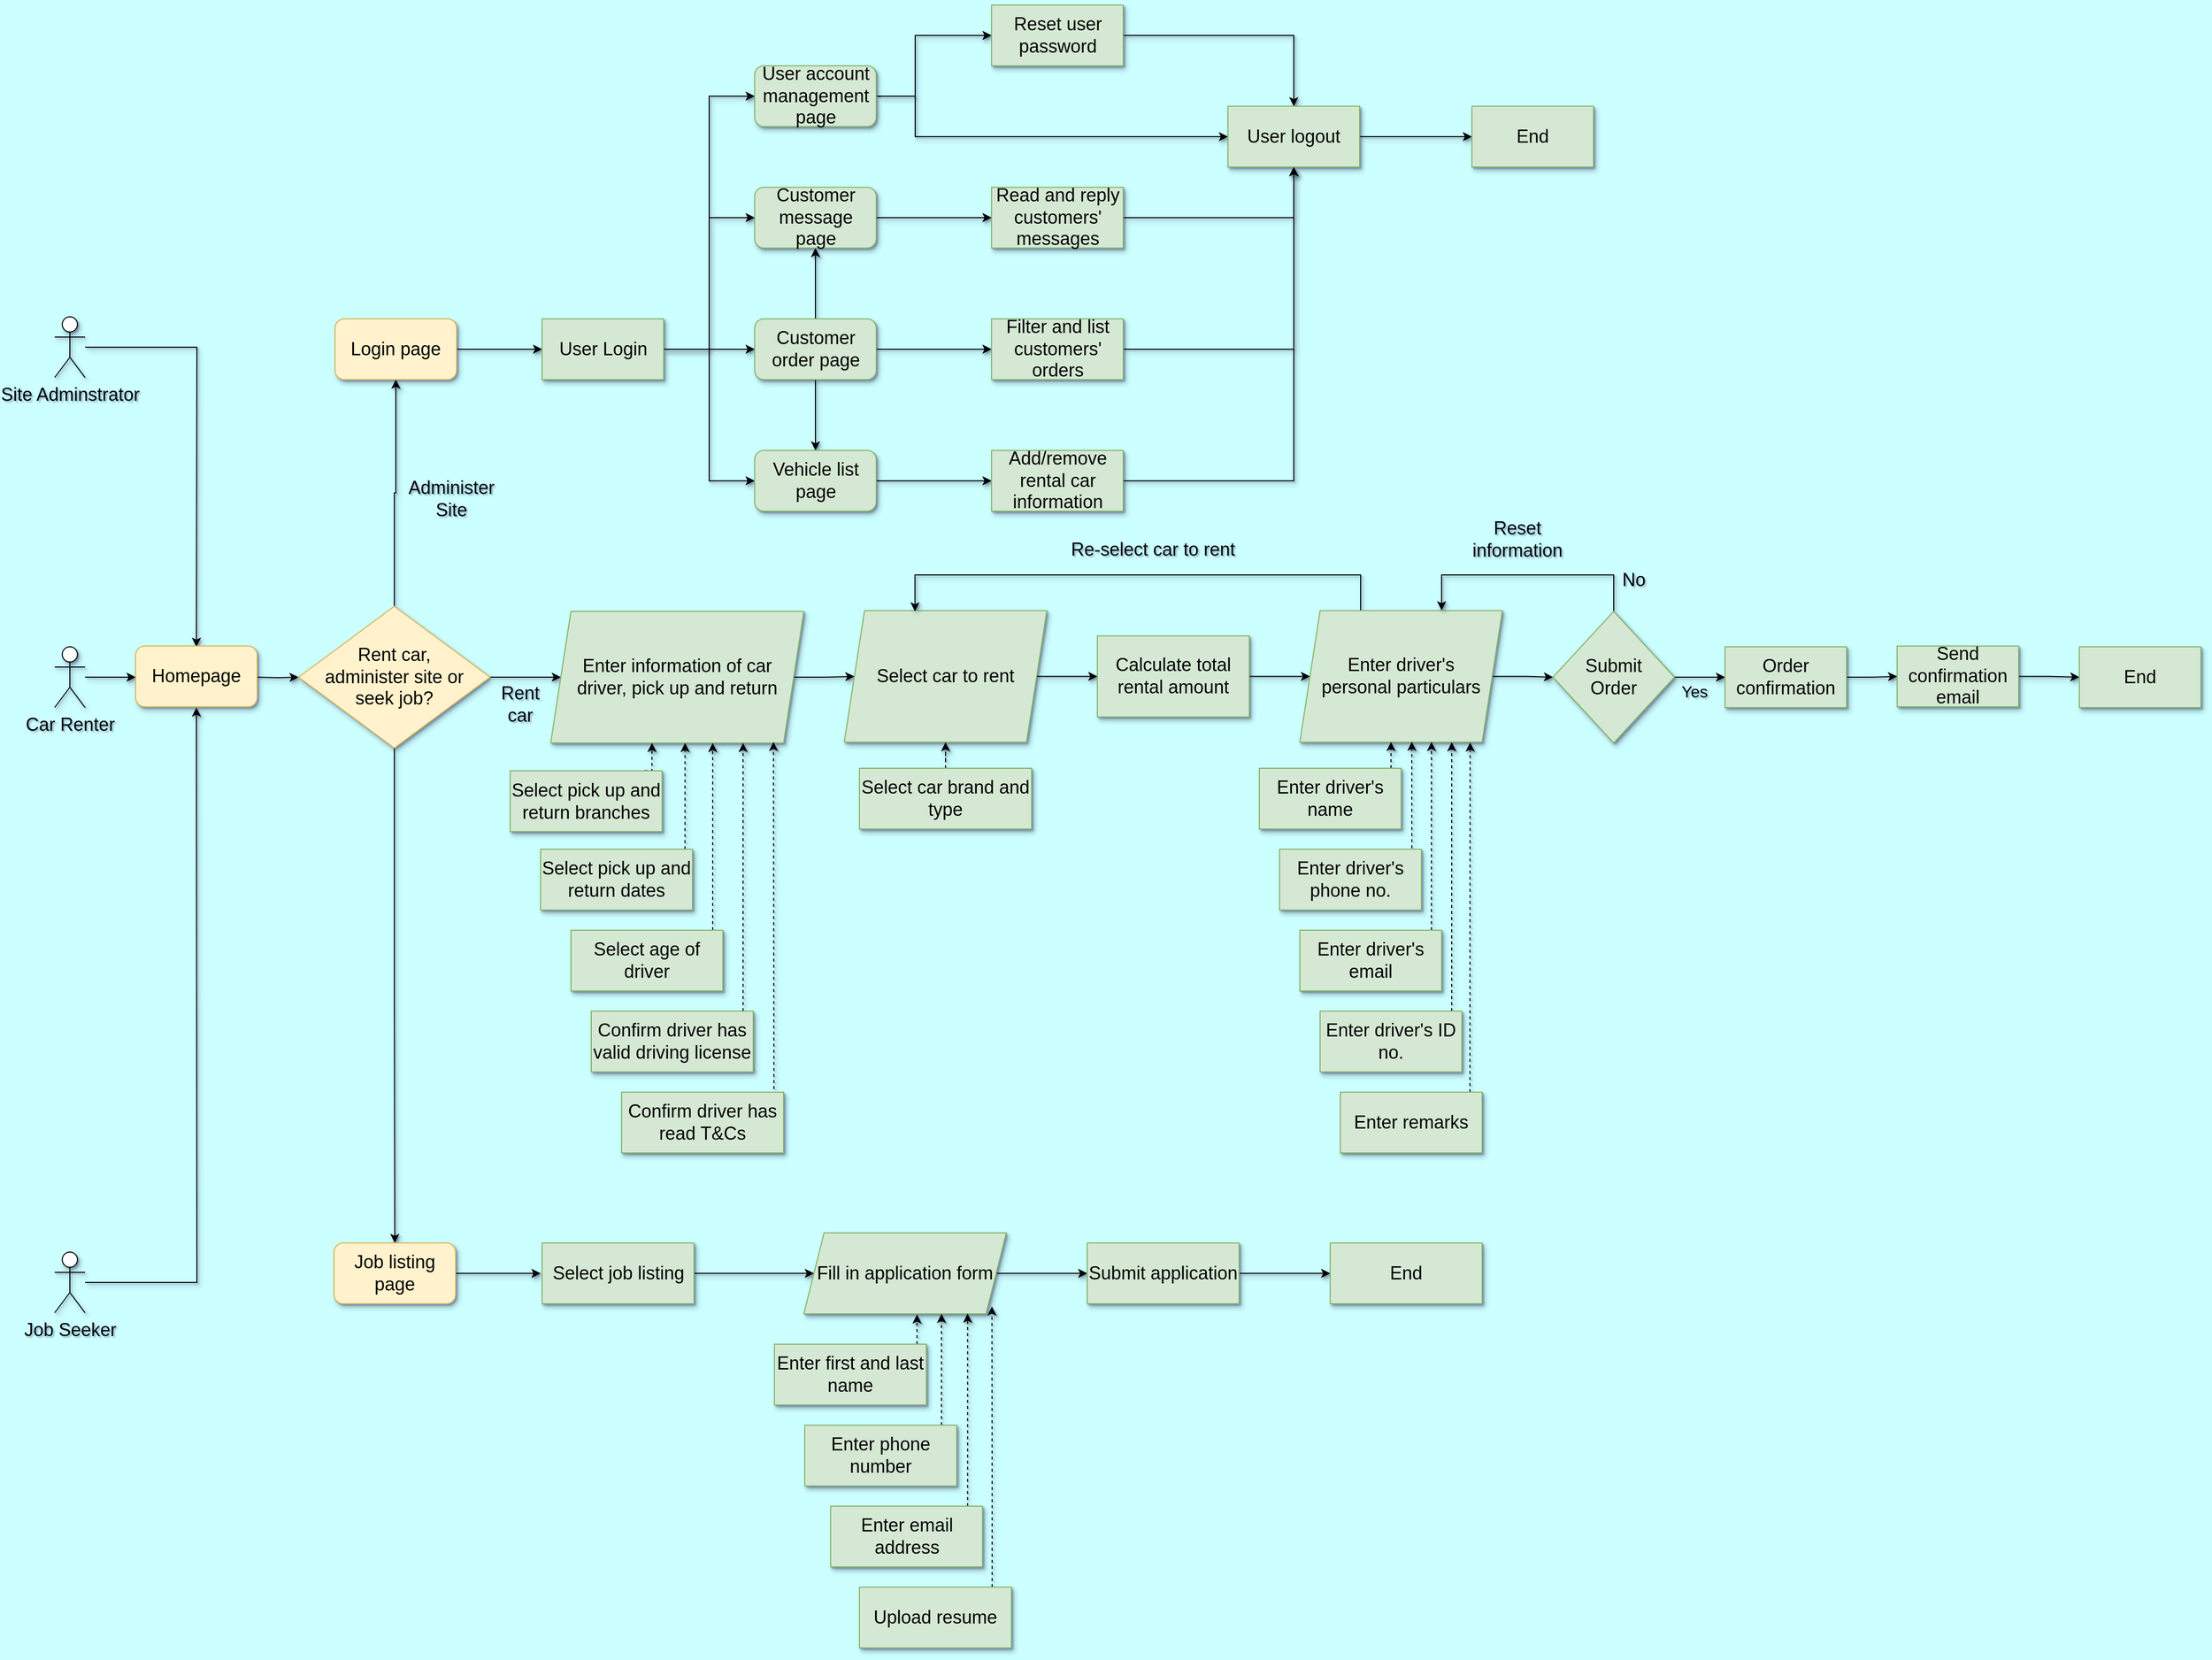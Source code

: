 <mxfile version="20.2.3" type="device"><diagram id="WsaAqYL5QrZh1MTs-457" name="Page-1"><mxGraphModel dx="8450" dy="2794" grid="1" gridSize="10" guides="1" tooltips="1" connect="1" arrows="1" fold="1" page="1" pageScale="1" pageWidth="2500" pageHeight="827" background="#CCFFFF" math="0" shadow="1"><root><mxCell id="0"/><mxCell id="1" parent="0"/><mxCell id="ePE7i9SFc8uEp5SALIoM-14" style="edgeStyle=orthogonalEdgeStyle;rounded=0;orthogonalLoop=1;jettySize=auto;html=1;entryX=0;entryY=0.5;entryDx=0;entryDy=0;fontSize=18;shadow=1;" parent="1" source="ePE7i9SFc8uEp5SALIoM-6" edge="1"><mxGeometry relative="1" as="geometry"><mxPoint x="-3850" y="-119" as="targetPoint"/></mxGeometry></mxCell><mxCell id="ePE7i9SFc8uEp5SALIoM-6" value="&lt;font style=&quot;font-size: 18px;&quot;&gt;Car Renter&lt;/font&gt;" style="shape=umlActor;verticalLabelPosition=bottom;verticalAlign=top;html=1;outlineConnect=0;rounded=0;shadow=1;" parent="1" vertex="1"><mxGeometry x="-3930" y="-149" width="30" height="60" as="geometry"/></mxCell><mxCell id="ePE7i9SFc8uEp5SALIoM-15" style="edgeStyle=orthogonalEdgeStyle;rounded=0;orthogonalLoop=1;jettySize=auto;html=1;entryX=0.5;entryY=1;entryDx=0;entryDy=0;fontSize=18;shadow=1;" parent="1" source="ePE7i9SFc8uEp5SALIoM-7" edge="1"><mxGeometry relative="1" as="geometry"><mxPoint x="-3790" y="-89" as="targetPoint"/></mxGeometry></mxCell><mxCell id="ePE7i9SFc8uEp5SALIoM-7" value="&lt;font style=&quot;font-size: 18px;&quot;&gt;Job Seeker&lt;/font&gt;" style="shape=umlActor;verticalLabelPosition=bottom;verticalAlign=top;html=1;outlineConnect=0;rounded=0;shadow=1;" parent="1" vertex="1"><mxGeometry x="-3930" y="449" width="30" height="60" as="geometry"/></mxCell><mxCell id="ePE7i9SFc8uEp5SALIoM-13" style="edgeStyle=orthogonalEdgeStyle;rounded=0;orthogonalLoop=1;jettySize=auto;html=1;entryX=0.5;entryY=0;entryDx=0;entryDy=0;fontSize=18;shadow=1;" parent="1" source="ePE7i9SFc8uEp5SALIoM-10" edge="1"><mxGeometry relative="1" as="geometry"><mxPoint x="-3790" y="-149" as="targetPoint"/></mxGeometry></mxCell><mxCell id="ePE7i9SFc8uEp5SALIoM-10" value="&lt;font style=&quot;font-size: 18px;&quot;&gt;Site Adminstrator&lt;/font&gt;" style="shape=umlActor;verticalLabelPosition=bottom;verticalAlign=top;html=1;outlineConnect=0;rounded=0;shadow=1;" parent="1" vertex="1"><mxGeometry x="-3930" y="-475" width="30" height="60" as="geometry"/></mxCell><mxCell id="ePE7i9SFc8uEp5SALIoM-17" style="edgeStyle=orthogonalEdgeStyle;rounded=0;orthogonalLoop=1;jettySize=auto;html=1;entryX=0;entryY=0.5;entryDx=0;entryDy=0;fontSize=18;shadow=1;" parent="1" target="ePE7i9SFc8uEp5SALIoM-16" edge="1"><mxGeometry relative="1" as="geometry"><mxPoint x="-3730" y="-119" as="sourcePoint"/></mxGeometry></mxCell><mxCell id="ePE7i9SFc8uEp5SALIoM-19" value="" style="edgeStyle=orthogonalEdgeStyle;rounded=0;orthogonalLoop=1;jettySize=auto;html=1;fontSize=18;shadow=1;" parent="1" source="ePE7i9SFc8uEp5SALIoM-16" target="ePE7i9SFc8uEp5SALIoM-18" edge="1"><mxGeometry relative="1" as="geometry"/></mxCell><mxCell id="J8bGm-42cG6A9V-dw6by-5" style="edgeStyle=orthogonalEdgeStyle;rounded=0;orthogonalLoop=1;jettySize=auto;html=1;entryX=0.5;entryY=1;entryDx=0;entryDy=0;fontSize=18;shadow=1;" edge="1" parent="1" source="ePE7i9SFc8uEp5SALIoM-16" target="J8bGm-42cG6A9V-dw6by-4"><mxGeometry relative="1" as="geometry"/></mxCell><mxCell id="J8bGm-42cG6A9V-dw6by-53" style="edgeStyle=orthogonalEdgeStyle;rounded=0;orthogonalLoop=1;jettySize=auto;html=1;entryX=0.5;entryY=0;entryDx=0;entryDy=0;shadow=1;fontSize=18;" edge="1" parent="1" source="ePE7i9SFc8uEp5SALIoM-16" target="J8bGm-42cG6A9V-dw6by-52"><mxGeometry relative="1" as="geometry"/></mxCell><mxCell id="ePE7i9SFc8uEp5SALIoM-16" value="&lt;div&gt;Rent car,&lt;/div&gt;&lt;div&gt;administer site or&lt;/div&gt;&lt;div&gt;seek job?&lt;br&gt;&lt;/div&gt;" style="rhombus;whiteSpace=wrap;html=1;fontSize=18;fillColor=#fff2cc;strokeColor=#d6b656;rounded=0;shadow=1;" parent="1" vertex="1"><mxGeometry x="-3689" y="-189" width="189" height="140" as="geometry"/></mxCell><mxCell id="ePE7i9SFc8uEp5SALIoM-36" style="edgeStyle=orthogonalEdgeStyle;rounded=0;orthogonalLoop=1;jettySize=auto;html=1;fontSize=18;shadow=1;" parent="1" source="ePE7i9SFc8uEp5SALIoM-18" target="ePE7i9SFc8uEp5SALIoM-35" edge="1"><mxGeometry relative="1" as="geometry"/></mxCell><mxCell id="ePE7i9SFc8uEp5SALIoM-18" value="&lt;div&gt;Enter information of car&lt;/div&gt;&lt;div&gt;driver, pick up and return&lt;br&gt;&lt;/div&gt;" style="shape=parallelogram;perimeter=parallelogramPerimeter;whiteSpace=wrap;html=1;fixedSize=1;fontSize=18;fillColor=#d5e8d4;strokeColor=#82b366;rounded=0;shadow=1;" parent="1" vertex="1"><mxGeometry x="-3440" y="-184" width="250" height="130" as="geometry"/></mxCell><mxCell id="ePE7i9SFc8uEp5SALIoM-20" value="Rent car" style="text;html=1;strokeColor=none;fillColor=none;align=center;verticalAlign=middle;whiteSpace=wrap;rounded=0;fontSize=18;shadow=1;" parent="1" vertex="1"><mxGeometry x="-3500" y="-107" width="60" height="30" as="geometry"/></mxCell><mxCell id="ePE7i9SFc8uEp5SALIoM-30" style="edgeStyle=orthogonalEdgeStyle;rounded=0;orthogonalLoop=1;jettySize=auto;html=1;dashed=1;fontSize=18;exitX=0.884;exitY=0.012;exitDx=0;exitDy=0;exitPerimeter=0;shadow=1;" parent="1" edge="1"><mxGeometry relative="1" as="geometry"><mxPoint x="-3340" y="-54" as="targetPoint"/><mxPoint x="-3347.4" y="-26.78" as="sourcePoint"/><Array as="points"><mxPoint x="-3340" y="-27"/><mxPoint x="-3340" y="-54"/></Array></mxGeometry></mxCell><mxCell id="ePE7i9SFc8uEp5SALIoM-21" value="Select pick up and return branches" style="rounded=0;whiteSpace=wrap;html=1;fontSize=18;fillColor=#d5e8d4;strokeColor=#82b366;shadow=1;" parent="1" vertex="1"><mxGeometry x="-3480" y="-26.5" width="150" height="60" as="geometry"/></mxCell><mxCell id="ePE7i9SFc8uEp5SALIoM-31" style="edgeStyle=orthogonalEdgeStyle;rounded=0;orthogonalLoop=1;jettySize=auto;html=1;dashed=1;fontSize=18;exitX=0.951;exitY=0.001;exitDx=0;exitDy=0;exitPerimeter=0;shadow=1;" parent="1" source="ePE7i9SFc8uEp5SALIoM-22" target="ePE7i9SFc8uEp5SALIoM-18" edge="1"><mxGeometry relative="1" as="geometry"><Array as="points"><mxPoint x="-3307" y="-29"/><mxPoint x="-3307" y="-29"/></Array></mxGeometry></mxCell><mxCell id="ePE7i9SFc8uEp5SALIoM-22" value="Select pick up and return dates" style="rounded=0;whiteSpace=wrap;html=1;fontSize=18;fillColor=#d5e8d4;strokeColor=#82b366;shadow=1;" parent="1" vertex="1"><mxGeometry x="-3450" y="51" width="150" height="60" as="geometry"/></mxCell><mxCell id="ePE7i9SFc8uEp5SALIoM-32" style="edgeStyle=orthogonalEdgeStyle;rounded=0;orthogonalLoop=1;jettySize=auto;html=1;dashed=1;fontSize=18;shadow=1;" parent="1" source="ePE7i9SFc8uEp5SALIoM-23" target="ePE7i9SFc8uEp5SALIoM-18" edge="1"><mxGeometry relative="1" as="geometry"><mxPoint x="-3270" y="-49" as="targetPoint"/><Array as="points"><mxPoint x="-3280" y="-19"/><mxPoint x="-3280" y="-19"/></Array></mxGeometry></mxCell><mxCell id="ePE7i9SFc8uEp5SALIoM-23" value="Select age of driver" style="rounded=0;whiteSpace=wrap;html=1;fontSize=18;fillColor=#d5e8d4;strokeColor=#82b366;shadow=1;" parent="1" vertex="1"><mxGeometry x="-3420" y="131" width="150" height="60" as="geometry"/></mxCell><mxCell id="ePE7i9SFc8uEp5SALIoM-33" style="edgeStyle=orthogonalEdgeStyle;rounded=0;orthogonalLoop=1;jettySize=auto;html=1;dashed=1;fontSize=18;shadow=1;" parent="1" source="ePE7i9SFc8uEp5SALIoM-24" target="ePE7i9SFc8uEp5SALIoM-18" edge="1"><mxGeometry relative="1" as="geometry"><mxPoint x="-3240" y="-59" as="targetPoint"/><Array as="points"><mxPoint x="-3250" y="-29"/><mxPoint x="-3250" y="-29"/></Array></mxGeometry></mxCell><mxCell id="ePE7i9SFc8uEp5SALIoM-24" value="Confirm driver has valid driving license" style="rounded=0;whiteSpace=wrap;html=1;fontSize=18;fillColor=#d5e8d4;strokeColor=#82b366;shadow=1;" parent="1" vertex="1"><mxGeometry x="-3400" y="211" width="160" height="60" as="geometry"/></mxCell><mxCell id="ePE7i9SFc8uEp5SALIoM-34" style="edgeStyle=orthogonalEdgeStyle;rounded=0;orthogonalLoop=1;jettySize=auto;html=1;dashed=1;fontSize=18;entryX=0.88;entryY=0.967;entryDx=0;entryDy=0;entryPerimeter=0;shadow=1;" parent="1" edge="1"><mxGeometry relative="1" as="geometry"><mxPoint x="-3220" y="-55.04" as="targetPoint"/><mxPoint x="-3290" y="295" as="sourcePoint"/><Array as="points"/></mxGeometry></mxCell><mxCell id="ePE7i9SFc8uEp5SALIoM-25" value="Confirm driver has read T&amp;amp;Cs" style="rounded=0;whiteSpace=wrap;html=1;fontSize=18;fillColor=#d5e8d4;strokeColor=#82b366;shadow=1;" parent="1" vertex="1"><mxGeometry x="-3370" y="291" width="160" height="60" as="geometry"/></mxCell><mxCell id="ePE7i9SFc8uEp5SALIoM-40" style="edgeStyle=orthogonalEdgeStyle;rounded=0;orthogonalLoop=1;jettySize=auto;html=1;entryX=0;entryY=0.5;entryDx=0;entryDy=0;fontSize=18;shadow=1;" parent="1" source="ePE7i9SFc8uEp5SALIoM-35" target="ePE7i9SFc8uEp5SALIoM-39" edge="1"><mxGeometry relative="1" as="geometry"/></mxCell><mxCell id="ePE7i9SFc8uEp5SALIoM-35" value="Select car to rent" style="shape=parallelogram;perimeter=parallelogramPerimeter;whiteSpace=wrap;html=1;fixedSize=1;fontSize=18;fillColor=#d5e8d4;strokeColor=#82b366;rounded=0;shadow=1;" parent="1" vertex="1"><mxGeometry x="-3150" y="-184.75" width="200" height="130" as="geometry"/></mxCell><mxCell id="ePE7i9SFc8uEp5SALIoM-38" value="" style="edgeStyle=orthogonalEdgeStyle;rounded=0;orthogonalLoop=1;jettySize=auto;html=1;fontSize=18;dashed=1;shadow=1;" parent="1" source="ePE7i9SFc8uEp5SALIoM-37" target="ePE7i9SFc8uEp5SALIoM-35" edge="1"><mxGeometry relative="1" as="geometry"/></mxCell><mxCell id="ePE7i9SFc8uEp5SALIoM-37" value="Select car brand and type" style="rounded=0;whiteSpace=wrap;html=1;fontSize=18;fillColor=#d5e8d4;strokeColor=#82b366;shadow=1;" parent="1" vertex="1"><mxGeometry x="-3135" y="-29" width="170" height="60" as="geometry"/></mxCell><mxCell id="ePE7i9SFc8uEp5SALIoM-43" style="edgeStyle=orthogonalEdgeStyle;rounded=0;orthogonalLoop=1;jettySize=auto;html=1;entryX=0;entryY=0.5;entryDx=0;entryDy=0;fontSize=18;shadow=1;" parent="1" source="ePE7i9SFc8uEp5SALIoM-39" target="ePE7i9SFc8uEp5SALIoM-42" edge="1"><mxGeometry relative="1" as="geometry"/></mxCell><mxCell id="ePE7i9SFc8uEp5SALIoM-39" value="Calculate total rental amount" style="rounded=0;whiteSpace=wrap;html=1;fontSize=18;fillColor=#d5e8d4;strokeColor=#82b366;shadow=1;" parent="1" vertex="1"><mxGeometry x="-2900" y="-159.75" width="150" height="80" as="geometry"/></mxCell><mxCell id="ePE7i9SFc8uEp5SALIoM-49" style="edgeStyle=orthogonalEdgeStyle;rounded=0;orthogonalLoop=1;jettySize=auto;html=1;entryX=0;entryY=0.5;entryDx=0;entryDy=0;fontSize=18;shadow=1;" parent="1" source="ePE7i9SFc8uEp5SALIoM-42" target="ePE7i9SFc8uEp5SALIoM-48" edge="1"><mxGeometry relative="1" as="geometry"/></mxCell><mxCell id="J8bGm-42cG6A9V-dw6by-1" style="edgeStyle=orthogonalEdgeStyle;rounded=0;orthogonalLoop=1;jettySize=auto;html=1;entryX=0.349;entryY=0.006;entryDx=0;entryDy=0;entryPerimeter=0;shadow=1;" edge="1" parent="1" source="ePE7i9SFc8uEp5SALIoM-42" target="ePE7i9SFc8uEp5SALIoM-35"><mxGeometry relative="1" as="geometry"><Array as="points"><mxPoint x="-2640" y="-220"/><mxPoint x="-3080" y="-220"/></Array></mxGeometry></mxCell><mxCell id="ePE7i9SFc8uEp5SALIoM-42" value="&lt;div&gt;Enter driver's&lt;/div&gt;&lt;div&gt;personal particulars&lt;br&gt;&lt;/div&gt;" style="shape=parallelogram;perimeter=parallelogramPerimeter;whiteSpace=wrap;html=1;fixedSize=1;fontSize=18;fillColor=#d5e8d4;strokeColor=#82b366;rounded=0;shadow=1;" parent="1" vertex="1"><mxGeometry x="-2700" y="-184.75" width="200" height="130" as="geometry"/></mxCell><mxCell id="ePE7i9SFc8uEp5SALIoM-47" style="edgeStyle=orthogonalEdgeStyle;rounded=0;orthogonalLoop=1;jettySize=auto;html=1;dashed=1;fontSize=18;shadow=1;" parent="1" source="ePE7i9SFc8uEp5SALIoM-44" edge="1"><mxGeometry relative="1" as="geometry"><mxPoint x="-2610" y="-55" as="targetPoint"/><Array as="points"><mxPoint x="-2610" y="-55"/></Array></mxGeometry></mxCell><mxCell id="ePE7i9SFc8uEp5SALIoM-44" value="Enter driver's name" style="rounded=0;whiteSpace=wrap;html=1;fontSize=18;fillColor=#d5e8d4;strokeColor=#82b366;shadow=1;" parent="1" vertex="1"><mxGeometry x="-2740" y="-29" width="140" height="60" as="geometry"/></mxCell><mxCell id="ePE7i9SFc8uEp5SALIoM-50" style="edgeStyle=orthogonalEdgeStyle;rounded=0;orthogonalLoop=1;jettySize=auto;html=1;fontSize=18;shadow=1;" parent="1" source="ePE7i9SFc8uEp5SALIoM-48" edge="1"><mxGeometry relative="1" as="geometry"><Array as="points"><mxPoint x="-2390" y="-220"/><mxPoint x="-2560" y="-220"/></Array><mxPoint x="-2560" y="-185" as="targetPoint"/></mxGeometry></mxCell><mxCell id="ePE7i9SFc8uEp5SALIoM-53" style="edgeStyle=orthogonalEdgeStyle;rounded=0;orthogonalLoop=1;jettySize=auto;html=1;entryX=0;entryY=0.5;entryDx=0;entryDy=0;fontSize=18;shadow=1;" parent="1" source="ePE7i9SFc8uEp5SALIoM-48" target="ePE7i9SFc8uEp5SALIoM-52" edge="1"><mxGeometry relative="1" as="geometry"/></mxCell><mxCell id="ePE7i9SFc8uEp5SALIoM-48" value="&lt;div&gt;Submit&lt;/div&gt;&lt;div&gt;Order&lt;br&gt;&lt;/div&gt;" style="rhombus;whiteSpace=wrap;html=1;fontSize=18;fillColor=#d5e8d4;strokeColor=#82b366;rounded=0;shadow=1;" parent="1" vertex="1"><mxGeometry x="-2450" y="-184" width="120" height="130" as="geometry"/></mxCell><mxCell id="ePE7i9SFc8uEp5SALIoM-51" value="Reset information" style="text;html=1;strokeColor=none;fillColor=none;align=center;verticalAlign=middle;whiteSpace=wrap;rounded=0;fontSize=18;shadow=1;" parent="1" vertex="1"><mxGeometry x="-2520" y="-270" width="70" height="30" as="geometry"/></mxCell><mxCell id="ePE7i9SFc8uEp5SALIoM-55" style="edgeStyle=orthogonalEdgeStyle;rounded=0;orthogonalLoop=1;jettySize=auto;html=1;entryX=0;entryY=0.5;entryDx=0;entryDy=0;fontSize=18;shadow=1;" parent="1" source="ePE7i9SFc8uEp5SALIoM-52" target="ePE7i9SFc8uEp5SALIoM-54" edge="1"><mxGeometry relative="1" as="geometry"/></mxCell><mxCell id="ePE7i9SFc8uEp5SALIoM-52" value="Order confirmation" style="rounded=0;whiteSpace=wrap;html=1;fontSize=18;fillColor=#d5e8d4;strokeColor=#82b366;shadow=1;" parent="1" vertex="1"><mxGeometry x="-2280" y="-149" width="120" height="60" as="geometry"/></mxCell><mxCell id="ePE7i9SFc8uEp5SALIoM-57" style="edgeStyle=orthogonalEdgeStyle;rounded=0;orthogonalLoop=1;jettySize=auto;html=1;entryX=0;entryY=0.5;entryDx=0;entryDy=0;fontSize=18;shadow=1;" parent="1" source="ePE7i9SFc8uEp5SALIoM-54" target="ePE7i9SFc8uEp5SALIoM-56" edge="1"><mxGeometry relative="1" as="geometry"/></mxCell><mxCell id="ePE7i9SFc8uEp5SALIoM-54" value="Send confirmation email" style="rounded=0;whiteSpace=wrap;html=1;fontSize=18;fillColor=#d5e8d4;strokeColor=#82b366;shadow=1;" parent="1" vertex="1"><mxGeometry x="-2110" y="-149.75" width="120" height="60" as="geometry"/></mxCell><mxCell id="ePE7i9SFc8uEp5SALIoM-56" value="End" style="rounded=0;whiteSpace=wrap;html=1;fontSize=18;fillColor=#d5e8d4;strokeColor=#82b366;shadow=1;" parent="1" vertex="1"><mxGeometry x="-1930" y="-149" width="120" height="60" as="geometry"/></mxCell><mxCell id="ePE7i9SFc8uEp5SALIoM-67" value="Yes" style="text;html=1;strokeColor=none;fillColor=none;align=center;verticalAlign=middle;whiteSpace=wrap;rounded=0;fontSize=16;shadow=1;" parent="1" vertex="1"><mxGeometry x="-2340" y="-119.75" width="60" height="30" as="geometry"/></mxCell><mxCell id="ePE7i9SFc8uEp5SALIoM-81" style="edgeStyle=orthogonalEdgeStyle;rounded=0;orthogonalLoop=1;jettySize=auto;html=1;fontSize=12;startArrow=none;startFill=0;endArrow=classic;endFill=1;dashed=1;entryX=0.553;entryY=1.012;entryDx=0;entryDy=0;entryPerimeter=0;exitX=0.933;exitY=-0.017;exitDx=0;exitDy=0;exitPerimeter=0;shadow=1;" parent="1" source="ePE7i9SFc8uEp5SALIoM-74" edge="1"><mxGeometry relative="1" as="geometry"><mxPoint x="-2580.0" y="49" as="sourcePoint"/><mxPoint x="-2589.4" y="-55.19" as="targetPoint"/><Array as="points"/></mxGeometry></mxCell><mxCell id="ePE7i9SFc8uEp5SALIoM-74" value="Enter driver's phone no." style="rounded=0;whiteSpace=wrap;html=1;fontSize=18;fillColor=#d5e8d4;strokeColor=#82b366;shadow=1;" parent="1" vertex="1"><mxGeometry x="-2720" y="51" width="140" height="60" as="geometry"/></mxCell><mxCell id="ePE7i9SFc8uEp5SALIoM-83" style="edgeStyle=orthogonalEdgeStyle;rounded=0;orthogonalLoop=1;jettySize=auto;html=1;entryX=0.65;entryY=0.998;entryDx=0;entryDy=0;entryPerimeter=0;dashed=1;fontSize=12;startArrow=none;startFill=0;endArrow=classic;endFill=1;shadow=1;" parent="1" source="ePE7i9SFc8uEp5SALIoM-75" target="ePE7i9SFc8uEp5SALIoM-42" edge="1"><mxGeometry relative="1" as="geometry"><Array as="points"><mxPoint x="-2570" y="110"/><mxPoint x="-2570" y="110"/></Array></mxGeometry></mxCell><mxCell id="ePE7i9SFc8uEp5SALIoM-75" value="Enter driver's email" style="rounded=0;whiteSpace=wrap;html=1;fontSize=18;fillColor=#d5e8d4;strokeColor=#82b366;shadow=1;" parent="1" vertex="1"><mxGeometry x="-2700" y="131" width="140" height="60" as="geometry"/></mxCell><mxCell id="ePE7i9SFc8uEp5SALIoM-84" style="edgeStyle=orthogonalEdgeStyle;rounded=0;orthogonalLoop=1;jettySize=auto;html=1;entryX=0.75;entryY=1;entryDx=0;entryDy=0;dashed=1;fontSize=12;startArrow=none;startFill=0;endArrow=classic;endFill=1;shadow=1;" parent="1" source="ePE7i9SFc8uEp5SALIoM-76" target="ePE7i9SFc8uEp5SALIoM-42" edge="1"><mxGeometry relative="1" as="geometry"><Array as="points"><mxPoint x="-2550" y="190"/><mxPoint x="-2550" y="190"/></Array></mxGeometry></mxCell><mxCell id="ePE7i9SFc8uEp5SALIoM-76" value="Enter driver's ID no." style="rounded=0;whiteSpace=wrap;html=1;fontSize=18;fillColor=#d5e8d4;strokeColor=#82b366;shadow=1;" parent="1" vertex="1"><mxGeometry x="-2680" y="211" width="140" height="60" as="geometry"/></mxCell><mxCell id="ePE7i9SFc8uEp5SALIoM-85" style="edgeStyle=orthogonalEdgeStyle;rounded=0;orthogonalLoop=1;jettySize=auto;html=1;entryX=0.841;entryY=1.002;entryDx=0;entryDy=0;entryPerimeter=0;dashed=1;fontSize=12;startArrow=none;startFill=0;endArrow=classic;endFill=1;shadow=1;" parent="1" source="ePE7i9SFc8uEp5SALIoM-77" target="ePE7i9SFc8uEp5SALIoM-42" edge="1"><mxGeometry relative="1" as="geometry"><Array as="points"><mxPoint x="-2532" y="250"/><mxPoint x="-2532" y="250"/></Array></mxGeometry></mxCell><mxCell id="ePE7i9SFc8uEp5SALIoM-77" value="Enter remarks" style="rounded=0;whiteSpace=wrap;html=1;fontSize=18;fillColor=#d5e8d4;strokeColor=#82b366;shadow=1;" parent="1" vertex="1"><mxGeometry x="-2660" y="291" width="140" height="60" as="geometry"/></mxCell><mxCell id="J8bGm-42cG6A9V-dw6by-2" value="Re-select car to rent" style="text;html=1;strokeColor=none;fillColor=none;align=center;verticalAlign=middle;whiteSpace=wrap;rounded=0;fontSize=18;shadow=1;" vertex="1" parent="1"><mxGeometry x="-2940" y="-260" width="190" height="30" as="geometry"/></mxCell><mxCell id="J8bGm-42cG6A9V-dw6by-3" value="No" style="text;html=1;strokeColor=none;fillColor=none;align=center;verticalAlign=middle;whiteSpace=wrap;rounded=0;fontSize=18;shadow=1;" vertex="1" parent="1"><mxGeometry x="-2400" y="-230" width="60" height="30" as="geometry"/></mxCell><mxCell id="J8bGm-42cG6A9V-dw6by-9" style="edgeStyle=orthogonalEdgeStyle;rounded=0;orthogonalLoop=1;jettySize=auto;html=1;entryX=0;entryY=0.5;entryDx=0;entryDy=0;shadow=1;fontSize=18;" edge="1" parent="1" source="J8bGm-42cG6A9V-dw6by-4" target="J8bGm-42cG6A9V-dw6by-8"><mxGeometry relative="1" as="geometry"/></mxCell><mxCell id="J8bGm-42cG6A9V-dw6by-4" value="Login page" style="rounded=1;whiteSpace=wrap;html=1;fontSize=18;fillColor=#fff2cc;strokeColor=#d6b656;shadow=1;" vertex="1" parent="1"><mxGeometry x="-3653" y="-473" width="120" height="60" as="geometry"/></mxCell><mxCell id="J8bGm-42cG6A9V-dw6by-6" value="&lt;div&gt;Administer&lt;/div&gt;&lt;div&gt;Site&lt;br&gt;&lt;/div&gt;" style="text;html=1;strokeColor=none;fillColor=none;align=center;verticalAlign=middle;whiteSpace=wrap;rounded=0;fontSize=18;shadow=1;" vertex="1" parent="1"><mxGeometry x="-3568.5" y="-310" width="60" height="30" as="geometry"/></mxCell><mxCell id="J8bGm-42cG6A9V-dw6by-7" value="Homepage" style="rounded=1;whiteSpace=wrap;html=1;fontSize=18;fillColor=#fff2cc;strokeColor=#d6b656;shadow=1;" vertex="1" parent="1"><mxGeometry x="-3850" y="-149.75" width="120" height="60" as="geometry"/></mxCell><mxCell id="J8bGm-42cG6A9V-dw6by-11" style="edgeStyle=orthogonalEdgeStyle;rounded=0;orthogonalLoop=1;jettySize=auto;html=1;entryX=0;entryY=0.5;entryDx=0;entryDy=0;shadow=1;fontSize=18;" edge="1" parent="1" source="J8bGm-42cG6A9V-dw6by-8" target="J8bGm-42cG6A9V-dw6by-10"><mxGeometry relative="1" as="geometry"/></mxCell><mxCell id="J8bGm-42cG6A9V-dw6by-28" style="edgeStyle=orthogonalEdgeStyle;rounded=0;orthogonalLoop=1;jettySize=auto;html=1;entryX=0;entryY=0.5;entryDx=0;entryDy=0;shadow=1;fontSize=18;" edge="1" parent="1" source="J8bGm-42cG6A9V-dw6by-8" target="J8bGm-42cG6A9V-dw6by-18"><mxGeometry relative="1" as="geometry"/></mxCell><mxCell id="J8bGm-42cG6A9V-dw6by-30" style="edgeStyle=orthogonalEdgeStyle;rounded=0;orthogonalLoop=1;jettySize=auto;html=1;entryX=0;entryY=0.5;entryDx=0;entryDy=0;shadow=1;fontSize=18;" edge="1" parent="1" source="J8bGm-42cG6A9V-dw6by-8" target="J8bGm-42cG6A9V-dw6by-29"><mxGeometry relative="1" as="geometry"/></mxCell><mxCell id="J8bGm-42cG6A9V-dw6by-36" style="edgeStyle=orthogonalEdgeStyle;rounded=0;orthogonalLoop=1;jettySize=auto;html=1;entryX=0;entryY=0.5;entryDx=0;entryDy=0;shadow=1;fontSize=18;" edge="1" parent="1" source="J8bGm-42cG6A9V-dw6by-8" target="J8bGm-42cG6A9V-dw6by-35"><mxGeometry relative="1" as="geometry"/></mxCell><mxCell id="J8bGm-42cG6A9V-dw6by-8" value="User Login" style="rounded=0;whiteSpace=wrap;html=1;shadow=1;fontSize=18;fillColor=#d5e8d4;strokeColor=#82b366;" vertex="1" parent="1"><mxGeometry x="-3448.5" y="-473" width="120" height="60" as="geometry"/></mxCell><mxCell id="J8bGm-42cG6A9V-dw6by-19" style="edgeStyle=orthogonalEdgeStyle;rounded=0;orthogonalLoop=1;jettySize=auto;html=1;shadow=1;fontSize=18;" edge="1" parent="1" source="J8bGm-42cG6A9V-dw6by-10" target="J8bGm-42cG6A9V-dw6by-18"><mxGeometry relative="1" as="geometry"/></mxCell><mxCell id="J8bGm-42cG6A9V-dw6by-26" style="edgeStyle=orthogonalEdgeStyle;rounded=0;orthogonalLoop=1;jettySize=auto;html=1;entryX=0;entryY=0.5;entryDx=0;entryDy=0;shadow=1;fontSize=18;" edge="1" parent="1" source="J8bGm-42cG6A9V-dw6by-10" target="J8bGm-42cG6A9V-dw6by-16"><mxGeometry relative="1" as="geometry"/></mxCell><mxCell id="J8bGm-42cG6A9V-dw6by-31" style="edgeStyle=orthogonalEdgeStyle;rounded=0;orthogonalLoop=1;jettySize=auto;html=1;entryX=0.5;entryY=1;entryDx=0;entryDy=0;shadow=1;fontSize=18;" edge="1" parent="1" source="J8bGm-42cG6A9V-dw6by-10" target="J8bGm-42cG6A9V-dw6by-29"><mxGeometry relative="1" as="geometry"/></mxCell><mxCell id="J8bGm-42cG6A9V-dw6by-10" value="Customer order page" style="rounded=1;whiteSpace=wrap;html=1;fontSize=18;fillColor=#d5e8d4;strokeColor=#82b366;shadow=1;" vertex="1" parent="1"><mxGeometry x="-3238.5" y="-473" width="120" height="60" as="geometry"/></mxCell><mxCell id="J8bGm-42cG6A9V-dw6by-50" style="edgeStyle=orthogonalEdgeStyle;rounded=0;orthogonalLoop=1;jettySize=auto;html=1;entryX=0.5;entryY=1;entryDx=0;entryDy=0;shadow=1;fontSize=18;" edge="1" parent="1" source="J8bGm-42cG6A9V-dw6by-16" target="J8bGm-42cG6A9V-dw6by-38"><mxGeometry relative="1" as="geometry"/></mxCell><mxCell id="J8bGm-42cG6A9V-dw6by-16" value="Filter and list customers' orders" style="rounded=0;whiteSpace=wrap;html=1;shadow=1;fontSize=18;fillColor=#d5e8d4;strokeColor=#82b366;" vertex="1" parent="1"><mxGeometry x="-3004.5" y="-473" width="130" height="60" as="geometry"/></mxCell><mxCell id="J8bGm-42cG6A9V-dw6by-25" value="" style="edgeStyle=orthogonalEdgeStyle;rounded=0;orthogonalLoop=1;jettySize=auto;html=1;shadow=1;fontSize=18;" edge="1" parent="1" source="J8bGm-42cG6A9V-dw6by-18" target="J8bGm-42cG6A9V-dw6by-20"><mxGeometry relative="1" as="geometry"/></mxCell><mxCell id="J8bGm-42cG6A9V-dw6by-18" value="Vehicle list page" style="rounded=1;whiteSpace=wrap;html=1;fontSize=18;fillColor=#d5e8d4;strokeColor=#82b366;shadow=1;" vertex="1" parent="1"><mxGeometry x="-3238.5" y="-343" width="120" height="60" as="geometry"/></mxCell><mxCell id="J8bGm-42cG6A9V-dw6by-51" style="edgeStyle=orthogonalEdgeStyle;rounded=0;orthogonalLoop=1;jettySize=auto;html=1;entryX=0.5;entryY=1;entryDx=0;entryDy=0;shadow=1;fontSize=18;" edge="1" parent="1" source="J8bGm-42cG6A9V-dw6by-20" target="J8bGm-42cG6A9V-dw6by-38"><mxGeometry relative="1" as="geometry"/></mxCell><mxCell id="J8bGm-42cG6A9V-dw6by-20" value="Add/remove rental car information" style="rounded=0;whiteSpace=wrap;html=1;shadow=1;fontSize=18;fillColor=#d5e8d4;strokeColor=#82b366;" vertex="1" parent="1"><mxGeometry x="-3004.5" y="-343" width="130" height="60" as="geometry"/></mxCell><mxCell id="J8bGm-42cG6A9V-dw6by-33" style="edgeStyle=orthogonalEdgeStyle;rounded=0;orthogonalLoop=1;jettySize=auto;html=1;entryX=0;entryY=0.5;entryDx=0;entryDy=0;shadow=1;fontSize=18;" edge="1" parent="1" source="J8bGm-42cG6A9V-dw6by-29" target="J8bGm-42cG6A9V-dw6by-32"><mxGeometry relative="1" as="geometry"/></mxCell><mxCell id="J8bGm-42cG6A9V-dw6by-29" value="Customer message page" style="rounded=1;whiteSpace=wrap;html=1;fontSize=18;fillColor=#d5e8d4;strokeColor=#82b366;shadow=1;" vertex="1" parent="1"><mxGeometry x="-3238.5" y="-603" width="120" height="60" as="geometry"/></mxCell><mxCell id="J8bGm-42cG6A9V-dw6by-49" style="edgeStyle=orthogonalEdgeStyle;rounded=0;orthogonalLoop=1;jettySize=auto;html=1;entryX=0.5;entryY=1;entryDx=0;entryDy=0;shadow=1;fontSize=18;" edge="1" parent="1" source="J8bGm-42cG6A9V-dw6by-32" target="J8bGm-42cG6A9V-dw6by-38"><mxGeometry relative="1" as="geometry"/></mxCell><mxCell id="J8bGm-42cG6A9V-dw6by-32" value="Read and reply customers' messages" style="rounded=0;whiteSpace=wrap;html=1;shadow=1;fontSize=18;fillColor=#d5e8d4;strokeColor=#82b366;" vertex="1" parent="1"><mxGeometry x="-3004.5" y="-603" width="130" height="60" as="geometry"/></mxCell><mxCell id="J8bGm-42cG6A9V-dw6by-39" style="edgeStyle=orthogonalEdgeStyle;rounded=0;orthogonalLoop=1;jettySize=auto;html=1;shadow=1;fontSize=18;" edge="1" parent="1" source="J8bGm-42cG6A9V-dw6by-35" target="J8bGm-42cG6A9V-dw6by-37"><mxGeometry relative="1" as="geometry"><Array as="points"><mxPoint x="-3080" y="-693"/><mxPoint x="-3080" y="-753"/></Array></mxGeometry></mxCell><mxCell id="J8bGm-42cG6A9V-dw6by-40" style="edgeStyle=orthogonalEdgeStyle;rounded=0;orthogonalLoop=1;jettySize=auto;html=1;entryX=0;entryY=0.5;entryDx=0;entryDy=0;shadow=1;fontSize=18;exitX=1.03;exitY=0.518;exitDx=0;exitDy=0;exitPerimeter=0;" edge="1" parent="1" source="J8bGm-42cG6A9V-dw6by-35" target="J8bGm-42cG6A9V-dw6by-38"><mxGeometry relative="1" as="geometry"><Array as="points"><mxPoint x="-3115" y="-693"/><mxPoint x="-3080" y="-693"/><mxPoint x="-3080" y="-653"/></Array></mxGeometry></mxCell><mxCell id="J8bGm-42cG6A9V-dw6by-35" value="&lt;div&gt;User account management&lt;/div&gt;&lt;div&gt;page&lt;br&gt;&lt;/div&gt;" style="rounded=1;whiteSpace=wrap;html=1;fontSize=18;fillColor=#d5e8d4;strokeColor=#82b366;shadow=1;" vertex="1" parent="1"><mxGeometry x="-3238.5" y="-723" width="120" height="60" as="geometry"/></mxCell><mxCell id="J8bGm-42cG6A9V-dw6by-47" style="edgeStyle=orthogonalEdgeStyle;rounded=0;orthogonalLoop=1;jettySize=auto;html=1;entryX=0.5;entryY=0;entryDx=0;entryDy=0;shadow=1;fontSize=18;" edge="1" parent="1" source="J8bGm-42cG6A9V-dw6by-37" target="J8bGm-42cG6A9V-dw6by-38"><mxGeometry relative="1" as="geometry"/></mxCell><mxCell id="J8bGm-42cG6A9V-dw6by-37" value="Reset user password" style="rounded=0;whiteSpace=wrap;html=1;shadow=1;fontSize=18;fillColor=#d5e8d4;strokeColor=#82b366;" vertex="1" parent="1"><mxGeometry x="-3004.5" y="-783" width="130" height="60" as="geometry"/></mxCell><mxCell id="J8bGm-42cG6A9V-dw6by-44" style="edgeStyle=orthogonalEdgeStyle;rounded=0;orthogonalLoop=1;jettySize=auto;html=1;entryX=0;entryY=0.5;entryDx=0;entryDy=0;shadow=1;fontSize=18;" edge="1" parent="1" source="J8bGm-42cG6A9V-dw6by-38" target="J8bGm-42cG6A9V-dw6by-43"><mxGeometry relative="1" as="geometry"/></mxCell><mxCell id="J8bGm-42cG6A9V-dw6by-38" value="User logout" style="rounded=0;whiteSpace=wrap;html=1;shadow=1;fontSize=18;fillColor=#d5e8d4;strokeColor=#82b366;" vertex="1" parent="1"><mxGeometry x="-2771" y="-683" width="130" height="60" as="geometry"/></mxCell><mxCell id="J8bGm-42cG6A9V-dw6by-43" value="End" style="rounded=0;whiteSpace=wrap;html=1;fontSize=18;fillColor=#d5e8d4;strokeColor=#82b366;shadow=1;" vertex="1" parent="1"><mxGeometry x="-2530" y="-683" width="120" height="60" as="geometry"/></mxCell><mxCell id="J8bGm-42cG6A9V-dw6by-55" style="edgeStyle=orthogonalEdgeStyle;rounded=0;orthogonalLoop=1;jettySize=auto;html=1;shadow=1;fontSize=18;" edge="1" parent="1" source="J8bGm-42cG6A9V-dw6by-52"><mxGeometry relative="1" as="geometry"><mxPoint x="-3450" y="470" as="targetPoint"/></mxGeometry></mxCell><mxCell id="J8bGm-42cG6A9V-dw6by-52" value="Job listing page" style="rounded=1;whiteSpace=wrap;html=1;fontSize=18;fillColor=#fff2cc;strokeColor=#d6b656;shadow=1;" vertex="1" parent="1"><mxGeometry x="-3654" y="440" width="120" height="60" as="geometry"/></mxCell><mxCell id="J8bGm-42cG6A9V-dw6by-61" style="edgeStyle=orthogonalEdgeStyle;rounded=0;orthogonalLoop=1;jettySize=auto;html=1;shadow=1;fontSize=18;" edge="1" parent="1" source="J8bGm-42cG6A9V-dw6by-54" target="J8bGm-42cG6A9V-dw6by-56"><mxGeometry relative="1" as="geometry"/></mxCell><mxCell id="J8bGm-42cG6A9V-dw6by-54" value="Select job listing" style="rounded=0;whiteSpace=wrap;html=1;fontSize=18;fillColor=#d5e8d4;strokeColor=#82b366;shadow=1;" vertex="1" parent="1"><mxGeometry x="-3448.5" y="440" width="150" height="60" as="geometry"/></mxCell><mxCell id="J8bGm-42cG6A9V-dw6by-67" style="edgeStyle=orthogonalEdgeStyle;rounded=0;orthogonalLoop=1;jettySize=auto;html=1;entryX=0;entryY=0.5;entryDx=0;entryDy=0;shadow=1;fontSize=18;" edge="1" parent="1" source="J8bGm-42cG6A9V-dw6by-56" target="J8bGm-42cG6A9V-dw6by-66"><mxGeometry relative="1" as="geometry"/></mxCell><mxCell id="J8bGm-42cG6A9V-dw6by-56" value="Fill in application form" style="shape=parallelogram;perimeter=parallelogramPerimeter;whiteSpace=wrap;html=1;fixedSize=1;fontSize=18;fillColor=#d5e8d4;strokeColor=#82b366;rounded=0;shadow=1;" vertex="1" parent="1"><mxGeometry x="-3190" y="430" width="200" height="80" as="geometry"/></mxCell><mxCell id="J8bGm-42cG6A9V-dw6by-62" style="edgeStyle=orthogonalEdgeStyle;rounded=0;orthogonalLoop=1;jettySize=auto;html=1;entryX=0.604;entryY=1.008;entryDx=0;entryDy=0;entryPerimeter=0;shadow=1;fontSize=18;dashed=1;" edge="1" parent="1" source="J8bGm-42cG6A9V-dw6by-57"><mxGeometry relative="1" as="geometry"><mxPoint x="-3078.2" y="510.64" as="targetPoint"/><Array as="points"><mxPoint x="-3079" y="520"/></Array></mxGeometry></mxCell><mxCell id="J8bGm-42cG6A9V-dw6by-57" value="Enter first and last name" style="rounded=0;whiteSpace=wrap;html=1;fontSize=18;fillColor=#d5e8d4;strokeColor=#82b366;shadow=1;" vertex="1" parent="1"><mxGeometry x="-3219" y="540" width="150" height="60" as="geometry"/></mxCell><mxCell id="J8bGm-42cG6A9V-dw6by-63" style="edgeStyle=orthogonalEdgeStyle;rounded=0;orthogonalLoop=1;jettySize=auto;html=1;shadow=1;dashed=1;fontSize=18;" edge="1" parent="1"><mxGeometry relative="1" as="geometry"><mxPoint x="-3054" y="620" as="sourcePoint"/><mxPoint x="-3054" y="510" as="targetPoint"/><Array as="points"><mxPoint x="-3054" y="510"/></Array></mxGeometry></mxCell><mxCell id="J8bGm-42cG6A9V-dw6by-58" value="Enter phone number" style="rounded=0;whiteSpace=wrap;html=1;fontSize=18;fillColor=#d5e8d4;strokeColor=#82b366;shadow=1;" vertex="1" parent="1"><mxGeometry x="-3189" y="620" width="150" height="60" as="geometry"/></mxCell><mxCell id="J8bGm-42cG6A9V-dw6by-64" style="edgeStyle=orthogonalEdgeStyle;rounded=0;orthogonalLoop=1;jettySize=auto;html=1;shadow=1;dashed=1;fontSize=18;entryX=0.854;entryY=0.997;entryDx=0;entryDy=0;entryPerimeter=0;" edge="1" parent="1" source="J8bGm-42cG6A9V-dw6by-59"><mxGeometry relative="1" as="geometry"><mxPoint x="-3028.2" y="509.76" as="targetPoint"/><Array as="points"><mxPoint x="-3029" y="626"/></Array></mxGeometry></mxCell><mxCell id="J8bGm-42cG6A9V-dw6by-59" value="Enter email address" style="rounded=0;whiteSpace=wrap;html=1;fontSize=18;fillColor=#d5e8d4;strokeColor=#82b366;shadow=1;" vertex="1" parent="1"><mxGeometry x="-3163.5" y="700" width="150" height="60" as="geometry"/></mxCell><mxCell id="J8bGm-42cG6A9V-dw6by-65" style="edgeStyle=orthogonalEdgeStyle;rounded=0;orthogonalLoop=1;jettySize=auto;html=1;entryX=1;entryY=1;entryDx=0;entryDy=0;shadow=1;dashed=1;fontSize=18;" edge="1" parent="1"><mxGeometry relative="1" as="geometry"><mxPoint x="-3004" y="780" as="sourcePoint"/><mxPoint x="-3004.182" y="502.727" as="targetPoint"/><Array as="points"><mxPoint x="-3004" y="680"/><mxPoint x="-3004" y="680"/></Array></mxGeometry></mxCell><mxCell id="J8bGm-42cG6A9V-dw6by-60" value="Upload resume" style="rounded=0;whiteSpace=wrap;html=1;fontSize=18;fillColor=#d5e8d4;strokeColor=#82b366;shadow=1;" vertex="1" parent="1"><mxGeometry x="-3135" y="780" width="150" height="60" as="geometry"/></mxCell><mxCell id="J8bGm-42cG6A9V-dw6by-69" style="edgeStyle=orthogonalEdgeStyle;rounded=0;orthogonalLoop=1;jettySize=auto;html=1;entryX=0;entryY=0.5;entryDx=0;entryDy=0;shadow=1;fontSize=18;" edge="1" parent="1" source="J8bGm-42cG6A9V-dw6by-66" target="J8bGm-42cG6A9V-dw6by-68"><mxGeometry relative="1" as="geometry"/></mxCell><mxCell id="J8bGm-42cG6A9V-dw6by-66" value="Submit application" style="rounded=0;whiteSpace=wrap;html=1;fontSize=18;fillColor=#d5e8d4;strokeColor=#82b366;shadow=1;" vertex="1" parent="1"><mxGeometry x="-2910" y="440" width="150" height="60" as="geometry"/></mxCell><mxCell id="J8bGm-42cG6A9V-dw6by-68" value="End" style="rounded=0;whiteSpace=wrap;html=1;fontSize=18;fillColor=#d5e8d4;strokeColor=#82b366;shadow=1;" vertex="1" parent="1"><mxGeometry x="-2670" y="440" width="150" height="60" as="geometry"/></mxCell></root></mxGraphModel></diagram></mxfile>